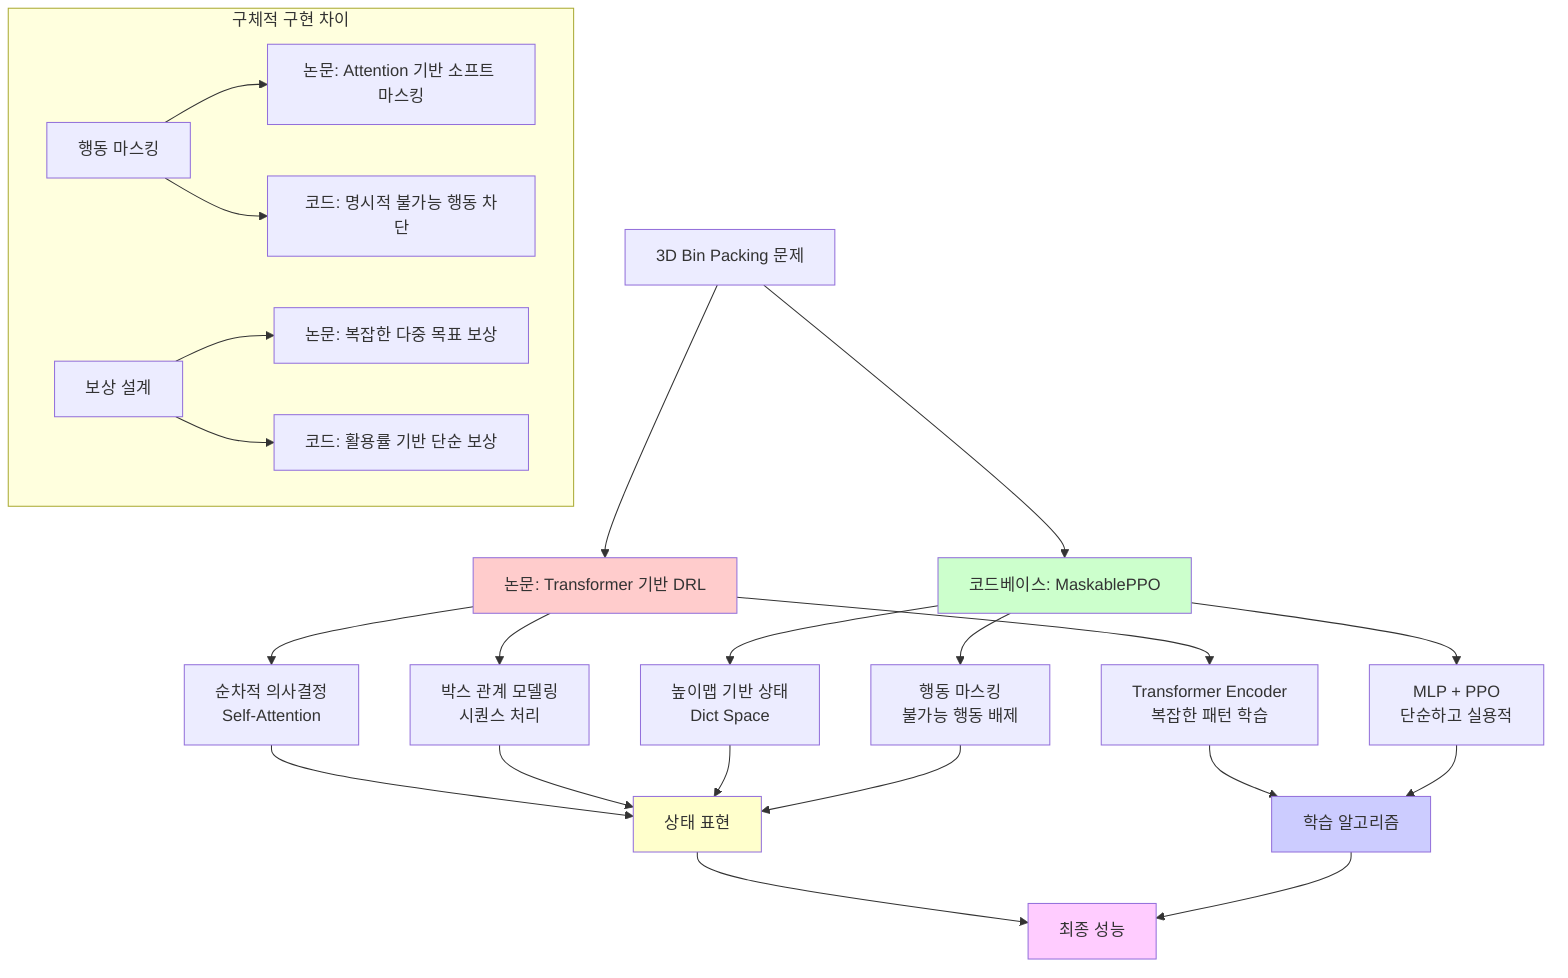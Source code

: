 graph TB
    A[3D Bin Packing 문제] --> B[논문: Transformer 기반 DRL]
    A --> C[코드베이스: MaskablePPO]
    
    B --> B1[순차적 의사결정<br/>Self-Attention]
    B --> B2[박스 관계 모델링<br/>시퀀스 처리]
    B --> B3[Transformer Encoder<br/>복잡한 패턴 학습]
    
    C --> C1[높이맵 기반 상태<br/>Dict Space]
    C --> C2[행동 마스킹<br/>불가능 행동 배제]
    C --> C3[MLP + PPO<br/>단순하고 실용적]
    
    B1 --> D[상태 표현]
    B2 --> D
    C1 --> D
    C2 --> D
    
    B3 --> E[학습 알고리즘]
    C3 --> E
    
    D --> F[최종 성능]
    E --> F
    
    style B fill:#ffcccc
    style C fill:#ccffcc
    style D fill:#ffffcc
    style E fill:#ccccff
    style F fill:#ffccff
    
    subgraph "구체적 구현 차이"
        G[행동 마스킹] --> G1[논문: Attention 기반 소프트 마스킹]
        G --> G2[코드: 명시적 불가능 행동 차단]
        
        H[보상 설계] --> H1[논문: 복잡한 다중 목표 보상]
        H --> H2[코드: 활용률 기반 단순 보상]
    end